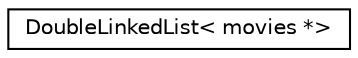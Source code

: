 digraph "Graphical Class Hierarchy"
{
  edge [fontname="Helvetica",fontsize="10",labelfontname="Helvetica",labelfontsize="10"];
  node [fontname="Helvetica",fontsize="10",shape=record];
  rankdir="LR";
  Node0 [label="DoubleLinkedList\< movies *\>",height=0.2,width=0.4,color="black", fillcolor="white", style="filled",URL="$classDoubleLinkedList.html"];
}
